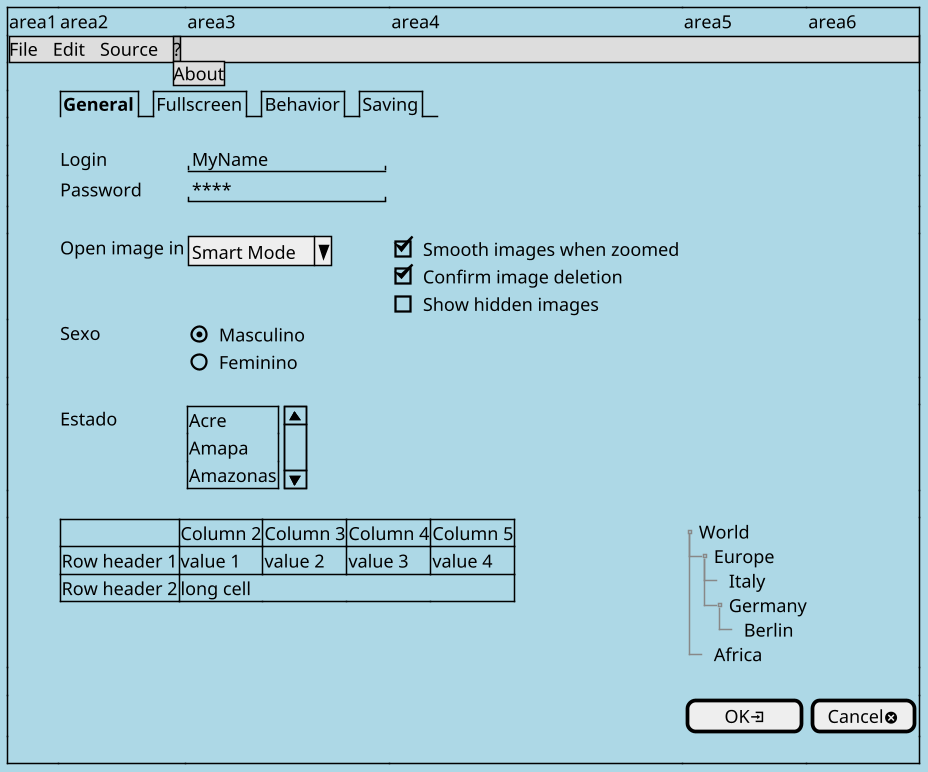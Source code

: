 @startsalt
skinparam BackgroundColor lightblue
scale 1.5
{+
    |area1|area2|area3|area4|area5|area6
    |{* File | Edit | Source | ?
    '  File | New | Open File | - | Close | Close All | - | Exit
      ? | About}|*|*|*|*|*
    |.
    |.|{/ <b>General | Fullscreen | Behavior | Saving }|*|*|*|*
    |.
    |.|Login    |"MyName          "|.
    |.|Password |"****            "|.
    |.
    |.|Open image in|{| ^Smart Mode^ }{
                                        [X] Smooth images when zoomed
                                        [X] Confirm image deletion
                                        [ ] Show hidden images
                                      }
    |.|Sexo|{(X) Masculino
             () Feminino}
    |.
    |.|Estado|{SI 
                Acre
                Amapa
                Amazonas
              }|.
    |.
    |.|{#
        .            | Column 2  | Column 3 | Column 4 | Column 5
        Row header 1 | value 1   | value 2  | value 3  | value 4
        Row header 2 | long cell | *        | *        | *
    }|*|*|{T
            + World
            ++ Europe
            +++ Italy
            +++ Germany
            ++++ Berlin
            ++ Africa
          }|*
    |.
    |.|.|.|.|[  OK<&account-login>   ]|[Cancel<&circle-x>]
    |.
}
@endsalt